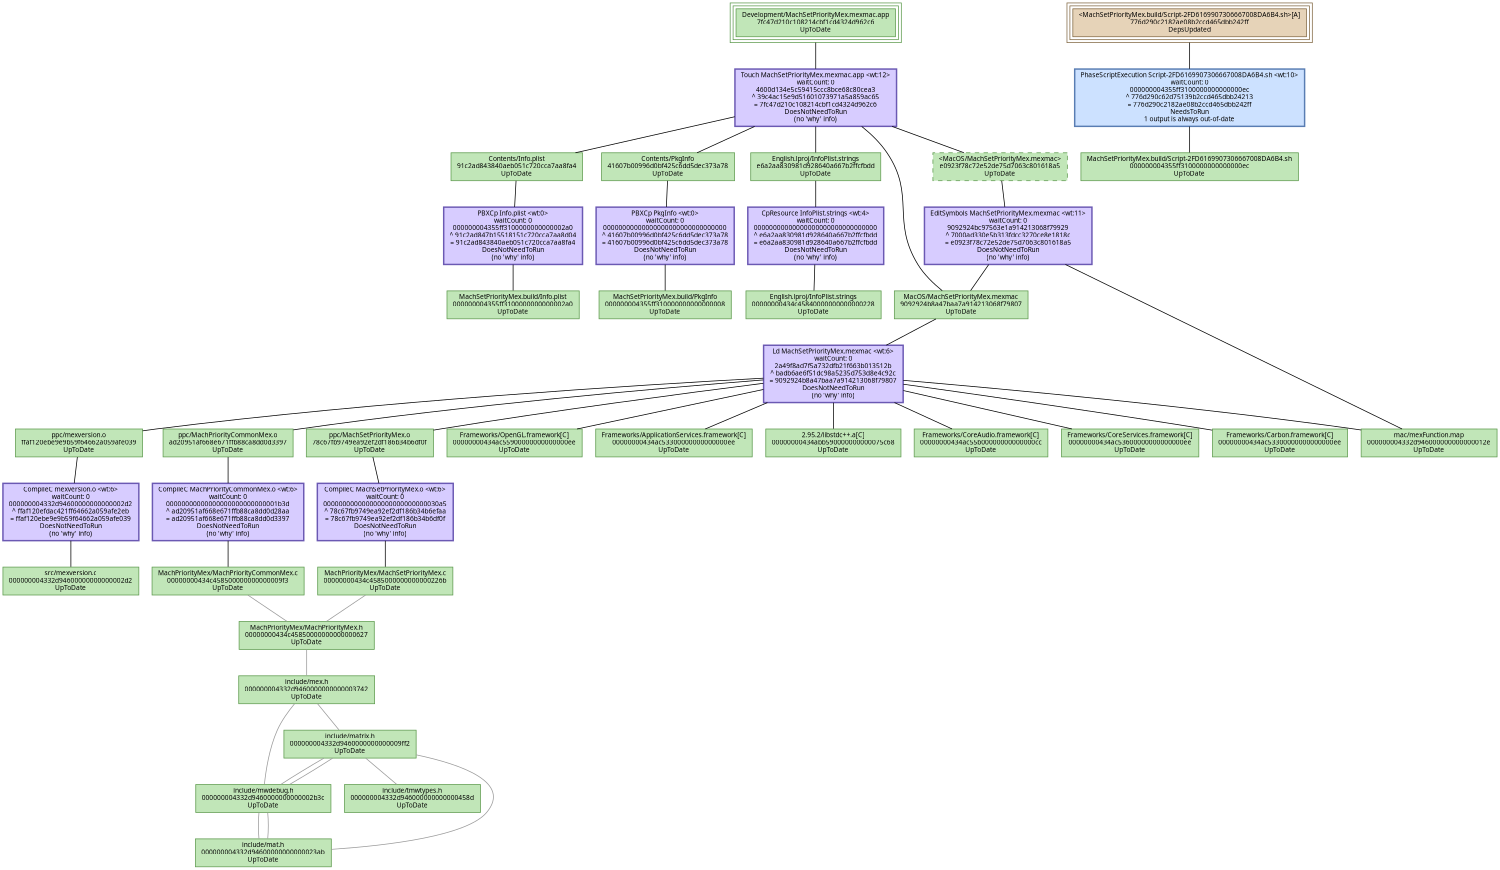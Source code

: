 digraph MachSetPriorityMex {
   size = "10.000000,8.500000";
   concentrate = false;

   node [ shape = box, style = filled, color = "0.3 0.5 0.6", fillcolor = "0.3 0.2 0.9", fontname = "Monaco", fontsize = "9" ];
   n00001 [ label = "Development/MachSetPriorityMex.mexmac.app\n7fc47d210c108214cbf1cd4324d962c6\nUpToDate", peripheries = 3 ];
   n00002 [ label = "Contents/Info.plist\n91c2ad843840aeb051c720cca7aa8fa4\nUpToDate" ];
   n00003 [ label = "MachSetPriorityMex.build/Info.plist\n000000004355ff3100000000000002a0\nUpToDate" ];
   n00004 [ label = "Contents/PkgInfo\n41607b00996d0bf425c6dd5dec373a78\nUpToDate" ];
   n00005 [ label = "MachSetPriorityMex.build/PkgInfo\n000000004355ff310000000000000008\nUpToDate" ];
   n00006 [ label = "English.lproj/InfoPlist.strings\ne6a2aa830981d928640a667b2ffcfbdd\nUpToDate" ];
   n00007 [ label = "English.lproj/InfoPlist.strings\n00000000434c45840000000000000228\nUpToDate" ];
   n00008 [ label = "ppc/mexversion.o\nffaf120ebe9e9b59f64662a059afe039\nUpToDate" ];
   n00009 [ label = "src/mexversion.c\n000000004332d94600000000000002d2\nUpToDate" ];
   n00010 [ label = "ppc/MachPriorityCommonMex.o\nad20951af668e671ffb88ca8dd0d3397\nUpToDate" ];
   n00011 [ label = "MachPriorityMex/MachPriorityCommonMex.c\n00000000434c458500000000000009f3\nUpToDate" ];
   n00012 [ label = "ppc/MachSetPriorityMex.o\n78c67fb9749ea92ef2df186b34b6df0f\nUpToDate" ];
   n00013 [ label = "MachPriorityMex/MachSetPriorityMex.c\n00000000434c4585000000000000226b\nUpToDate" ];
   n00014 [ label = "MacOS/MachSetPriorityMex.mexmac\n9092924b8a47baa7a914213068f79807\nUpToDate" ];
   n00015 [ label = "Frameworks/OpenGL.framework[C]\n00000000434ac55900000000000000ee\nUpToDate" ];
   n00016 [ label = "Frameworks/ApplicationServices.framework[C]\n00000000434ac53300000000000000ee\nUpToDate" ];
   n00017 [ label = "2.95.2/libstdc++.a[C]\n00000000434abb590000000000075c68\nUpToDate" ];
   n00018 [ label = "Frameworks/CoreAudio.framework[C]\n00000000434ac55b00000000000000cc\nUpToDate" ];
   n00019 [ label = "Frameworks/CoreServices.framework[C]\n00000000434ac53600000000000000ee\nUpToDate" ];
   n00020 [ label = "Frameworks/Carbon.framework[C]\n00000000434ac53300000000000000ee\nUpToDate" ];
   n00021 [ label = "mac/mexFunction.map\n000000004332d946000000000000012e\nUpToDate" ];
   n00022 [ label = "<MachSetPriorityMex.build/Script-2FD6169907306667008DA6B4.sh>[A]\n776d290c2182ae08b2ccd465dbb242ff\nDepsUpdated", color = "0.1 0.5 0.5", fillcolor = "0.1 0.2 0.9", peripheries = 3 ];
   n00023 [ label = "MachSetPriorityMex.build/Script-2FD6169907306667008DA6B4.sh\n000000004355ff3100000000000000ec\nUpToDate" ];
   n00024 [ label = "<MacOS/MachSetPriorityMex.mexmac>\ne0923f78c72e52de75d7063c801618a5\nUpToDate", style = "filled,dashed" ];
   n00025 [ label = "MachPriorityMex/MachPriorityMex.h\n00000000434c45850000000000000627\nUpToDate" ];
   n00026 [ label = "include/mex.h\n000000004332d9460000000000003742\nUpToDate" ];
   n00027 [ label = "include/matrix.h\n000000004332d9460000000000009ff2\nUpToDate" ];
   n00028 [ label = "include/mwdebug.h\n000000004332d9460000000000002b3c\nUpToDate" ];
   n00029 [ label = "include/tmwtypes.h\n000000004332d946000000000000458d\nUpToDate" ];
   n00030 [ label = "include/mat.h\n000000004332d94600000000000023ab\nUpToDate" ];

   node [ shape = box, style = "filled,bold", color = "0.7 0.5 0.7", fillcolor = "0.7 0.2 1.0", fontname = "Monaco", fontsize = "9" ];
   c00001 [ label = "PBXCp Info.plist <wt:0>\nwaitCount: 0\n000000004355ff3100000000000002a0\n^ 91c2ad847b15518151c720cca7aa8d04\n= 91c2ad843840aeb051c720cca7aa8fa4\nDoesNotNeedToRun\n(no 'why' info)" ];
   c00002 [ label = "PBXCp PkgInfo <wt:0>\nwaitCount: 0\n00000000000000000000000000000000\n^ 41607b00996d0bf425c6dd5dec373a78\n= 41607b00996d0bf425c6dd5dec373a78\nDoesNotNeedToRun\n(no 'why' info)" ];
   c00003 [ label = "CpResource InfoPlist.strings <wt:4>\nwaitCount: 0\n00000000000000000000000000000000\n^ e6a2aa830981d928640a667b2ffcfbdd\n= e6a2aa830981d928640a667b2ffcfbdd\nDoesNotNeedToRun\n(no 'why' info)" ];
   c00004 [ label = "CompileC mexversion.o <wt:6>\nwaitCount: 0\n000000004332d94600000000000002d2\n^ ffaf120efdac421ff64662a059afe2eb\n= ffaf120ebe9e9b59f64662a059afe039\nDoesNotNeedToRun\n(no 'why' info)" ];
   c00005 [ label = "CompileC MachPriorityCommonMex.o <wt:6>\nwaitCount: 0\n00000000000000000000000000001b3d\n^ ad20951af668e671ffb88ca8dd0d28aa\n= ad20951af668e671ffb88ca8dd0d3397\nDoesNotNeedToRun\n(no 'why' info)" ];
   c00006 [ label = "CompileC MachSetPriorityMex.o <wt:6>\nwaitCount: 0\n000000000000000000000000000030a5\n^ 78c67fb9749ea92ef2df186b34b6efaa\n= 78c67fb9749ea92ef2df186b34b6df0f\nDoesNotNeedToRun\n(no 'why' info)" ];
   c00007 [ label = "Ld MachSetPriorityMex.mexmac <wt:6>\nwaitCount: 0\n2a49f8ad7f5a732dfb21f663b013512b\n^ badb6ae6f51dc98a5235d753d8e4c92c\n= 9092924b8a47baa7a914213068f79807\nDoesNotNeedToRun\n(no 'why' info)" ];
   c00008 [ label = "PhaseScriptExecution Script-2FD6169907306667008DA6B4.sh <wt:10>\nwaitCount: 0\n000000004355ff3100000000000000ec\n^ 776d290c62d75139b2ccd465dbb24213\n= 776d290c2182ae08b2ccd465dbb242ff\nNeedsToRun\n1 output is always out-of-date", color = "0.6 0.5 0.7", fillcolor = "0.6 0.2 1.0" ];
   c00009 [ label = "EditSymbols MachSetPriorityMex.mexmac <wt:11>\nwaitCount: 0\n9092924bc97563e1a914213068f79929\n^ 7000ad330e5b313fdcc3270ce8e1818c\n= e0923f78c72e52de75d7063c801618a5\nDoesNotNeedToRun\n(no 'why' info)" ];
   c00010 [ label = "Touch MachSetPriorityMex.mexmac.app <wt:12>\nwaitCount: 0\n4600d134e5c59415ccc8bce68c80cea3\n^ 39c4ac15e9d51601073971a5a859ac65\n= 7fc47d210c108214cbf1cd4324d962c6\nDoesNotNeedToRun\n(no 'why' info)" ];

   edge [ style = solid, color = black, arrowhead = none, arrowtail = normal ];
   n00001 -> { c00010 };
   n00002 -> { c00001 };
   n00004 -> { c00002 };
   n00006 -> { c00003 };
   n00008 -> { c00004 };
   n00010 -> { c00005 };
   n00012 -> { c00006 };
   n00014 -> { c00007 };
   n00022 -> { c00008 };
   n00024 -> { c00009 };
   c00001 -> { n00003 };
   c00002 -> { n00005 n00005 };
   c00003 -> { n00007 n00007 };
   c00004 -> { n00009 };
   c00005 -> { n00011 };
   c00006 -> { n00013 };
   c00007 -> { n00008 n00010 n00012 n00015 n00016 n00017 n00018 n00019 n00020 n00021 };
   c00008 -> { n00023 };
   c00009 -> { n00014 n00021 };
   c00010 -> { n00002 n00004 n00006 n00014 n00024 };

   edge [ style = solid, color = gray60, arrowhead = none, arrowtail = normal ];
   n00011 -> { n00025 };
   n00013 -> { n00025 };
   n00025 -> { n00026 };
   n00026 -> { n00027 n00027 n00028 };
   n00027 -> { n00029 n00028 };
   n00028 -> { n00027 n00030 };
   n00030 -> { n00027 n00028 };
}
